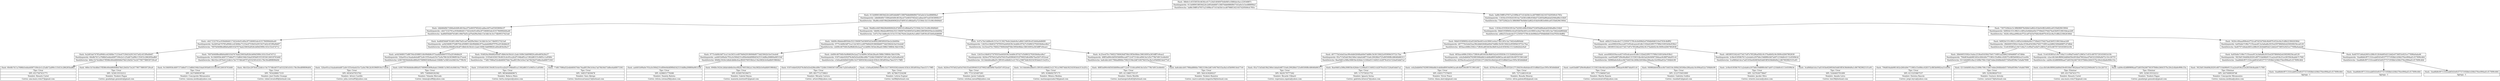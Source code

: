 digraph ArbolTiendas{
node[shape="record"];
node0xc000356d00[label="{Hash: 38b0e1c4555855fc4636ce417c24d1404007b4bf481e588fabc0acc22934887c|HashIzquierdo: 011b089018859d22fc2d95d4d687c5f6f76db6886f847543a0e3c5ee888f08a5|HashDerecho: 3a88c59fff1d7957a210f9bc471414d3fe1ecd0798853421657d29569cfc785e}" ];
node0xc000356c00[label="{Hash: 011b089018859d22fc2d95d4d687c5f6f76db6886f847543a0e3c5ee888f08a5|HashIzquierdo: 2dbfd6d0b71666afe0d9c4618acd75e665f76f2d2cadbacb97eaf3565800b1f7|HashDerecho: 58a86ce44f198d28d406062fcd7d09141e86da65a723364c1b131e06c49d9dd1}" ];
node0xc000356d00:f0->node0xc000356c00:f1
node0xc000356a00[label="{Hash: 2dbfd6d0b71666afe0d9c4618acd75e665f76f2d2cadbacb97eaf3565800b1f7|HashIzquierdo: c4d17232791ac930d46d4117d22e0e01e60a3f7166065ebc41f1784906d44a40|HashDerecho: 4ad84f5fdd67b5d81c08d7bd5cad7bd2f9a56dc13e3db14c3e17db09537423a8}" ];
node0xc000356c00:f0->node0xc000356a00:f1
node0xc000356600[label="{Hash: c4d17232791ac930d46d4117d22e0e01e60a3f7166065ebc41f1784906d44a40|HashIzquierdo: 0a2d03ab74785a994fcce434f4bc7121be47530d1b2915437a62c453f9a0b6f7|HashDerecho: 7697b040f8edf6b0af48103d7674ab23065faf026cb69d5990c163c55e47d712}" ];
node0xc000356a00:f0->node0xc000356600:f1
node0xc000341d80[label="{Hash: 0a2d03ab74785a994fcce434f4bc7121be47530d1b2915437a62c453f9a0b6f7|HashIzquierdo: 60e8b7411a7686b5edda449f7100e2e1c25afb72af90c135453c286285baffd1|HashDerecho: 46fec1b7dcdfde57ff386c60ebf60046d78d120d5b73e2477907788939729ca9}" ];
node0xc000356600:f0->node0xc000341d80:f1
node0xc000348900[label="{Hash: 60e8b7411a7686b5edda449f7100e2e1c25afb72af90c135453c286285baffd1|Tipo: Crear|DPI: 6517567431771|Nombre: Rosario Curiel|Correo: ana-mara.vela37@gmail.com}" ];
node0xc000341d80:f0->node0xc000348900:f1
node0xc000348a80[label="{Hash: 46fec1b7dcdfde57ff386c60ebf60046d78d120d5b73e2477907788939729ca9|Tipo: Crear|DPI: 3258135532212|Nombre: Teodoro Pagan|Correo: guadalupe.gonzales@gmail.com}" ];
node0xc000341d80:f2->node0xc000348a80:f1
node0xc000341e00[label="{Hash: 7697b040f8edf6b0af48103d7674ab23065faf026cb69d5990c163c55e47d712|HashIzquierdo: 9c1840956c4697375d6ef7115df64194b33da0395b853553f336126018763d40|HashDerecho: f4b1f2ec297fe4122db1e7dc75748cb87f7a0332581d161c78e30ed89f696d04}" ];
node0xc000356600:f2->node0xc000341e00:f1
node0xc000348c00[label="{Hash: 9c1840956c4697375d6ef7115df64194b33da0395b853553f336126018763d40|Tipo: Crear|DPI: 2437499939748|Nombre: Concepción Miramontes|Correo: ramona.medina@yahoo.com}" ];
node0xc000341e00:f0->node0xc000348c00:f1
node0xc000348e80[label="{Hash: f4b1f2ec297fe4122db1e7dc75748cb87f7a0332581d161c78e30ed89f696d04|Tipo: Crear|DPI: 7654288817219|Nombre: José Emilio Ocampo|Correo: rafael.lovato49@hotmail.com}" ];
node0xc000341e00:f2->node0xc000348e80:f1
node0xc000356680[label="{Hash: 4ad84f5fdd67b5d81c08d7bd5cad7bd2f9a56dc13e3db14c3e17db09537423a8|HashIzquierdo: ae0d346f6375df6704cd5088514fe99dfd6c975aada6d9b97f7f5a2f146dbb29|HashDerecho: 93d024a384d82e9edf7c8b6c0e56cb1c2adc1608c5dd098f2fca40ed65b28a57}" ];
node0xc000356a00:f2->node0xc000356680:f1
node0xc000341e80[label="{Hash: ae0d346f6375df6704cd5088514fe99dfd6c975aada6d9b97f7f5a2f146dbb29|HashIzquierdo: 32fae05ca14aaba6ebd872a9c1f35e4aeb35e72a9a78fc2b30396f916e37aeeb|HashDerecho: b38576936d4d4edf6fa937689693408a4adc3366fb7a1863c4c84616a77f9c92}" ];
node0xc000356680:f0->node0xc000341e80:f1
node0xc000349080[label="{Hash: 32fae05ca14aaba6ebd872a9c1f35e4aeb35e72a9a78fc2b30396f916e37aeeb|Tipo: Crear|DPI: 6934547953762|Nombre: Arturo Castillo|Correo: julia.correa95@yahoo.com}" ];
node0xc000341e80:f0->node0xc000349080:f1
node0xc000349600[label="{Hash: b38576936d4d4edf6fa937689693408a4adc3366fb7a1863c4c84616a77f9c92|Tipo: Crear|DPI: 7369949182582|Nombre: Yolanda Mercado|Correo: lolamojica90@yahoo.com}" ];
node0xc000341e80:f2->node0xc000349600:f1
node0xc000341f00[label="{Hash: 93d024a384d82e9edf7c8b6c0e56cb1c2adc1608c5dd098f2fca40ed65b28a57|HashIzquierdo: 2105d41836159cf633c4c05ca2b2f7c94bdf5ca11f62df6315c06f5cc1a9580c|HashDerecho: 77d817086af32edb460470de74aaf6539e3c0ea7ab76b56d75d8ee4a68075363}" ];
node0xc000356680:f2->node0xc000341f00:f1
node0xc000349b00[label="{Hash: 2105d41836159cf633c4c05ca2b2f7c94bdf5ca11f62df6315c06f5cc1a9580c|Tipo: Crear|DPI: 9854648469672|Nombre: Rebeca Mata|Correo: berta.enrquez@yahoo.com}" ];
node0xc000341f00:f0->node0xc000349b00:f1
node0xc000349f80[label="{Hash: 77d817086af32edb460470de74aaf6539e3c0ea7ab76b56d75d8ee4a68075363|Tipo: Crear|DPI: 1685373839478|Nombre: Sara Abrego|Correo: timoteocarranza15@hotmail.com}" ];
node0xc000341f00:f2->node0xc000349f80:f1
node0xc000356a80[label="{Hash: 58a86ce44f198d28d406062fcd7d09141e86da65a723364c1b131e06c49d9dd1|HashIzquierdo: 5db9fcc9bbded89564cf321394907b436005d1be8f42288589205be2e2bfd94e|HashDerecho: 3c07a74e1dd8ee0c315e15136276e6c2da6e9a1a8fd11bf030cd53d44a6d6680}" ];
node0xc000356c00:f2->node0xc000356a80:f1
node0xc000356700[label="{Hash: 5db9fcc9bbded89564cf321394907b436005d1be8f42288589205be2e2bfd94e|HashIzquierdo: 9775c4d0b3df73ca11dc5651ce4979d0d291860fdbf077dd25842b1be53eeb4f|HashDerecho: cb490c467040c9a98d620e2aa27a1dd90c345de28aa0c588b158864c3bb1038a}" ];
node0xc000356a80:f0->node0xc000356700:f1
node0xc000341f80[label="{Hash: 9775c4d0b3df73ca11dc5651ce4979d0d291860fdbf077dd25842b1be53eeb4f|HashIzquierdo: aa4401b99a0e793a3e590d231ef09e64d4f9f0d5425314df8a208f69a085334f|HashDerecho: 694fbc5024c2dfafcdb6bcfeacf82f276055fb2a134a58f2b3e9abfb919864b2}" ];
node0xc000356700:f0->node0xc000341f80:f1
node0xc000340280[label="{Hash: aa4401b99a0e793a3e590d231ef09e64d4f9f0d5425314df8a208f69a085334f|Tipo: Crear|DPI: 4298651779288|Nombre: Daniela Batista|Correo: leticia.corona29@yahoo.com}" ];
node0xc000341f80:f0->node0xc000340280:f1
node0xc000340e00[label="{Hash: 694fbc5024c2dfafcdb6bcfeacf82f276055fb2a134a58f2b3e9abfb919864b2|Tipo: Crear|DPI: 8358576539473|Nombre: Gabriel Reyna|Correo: manuela.moreno01@gmail.com}" ];
node0xc000341f80:f2->node0xc000340e00:f1
node0xc000356000[label="{Hash: cb490c467040c9a98d620e2aa27a1dd90c345de28aa0c588b158864c3bb1038a|HashIzquierdo: 0187e4de0292f76c8d5d3ed28bcd9fe73248c55060567cf61e8e7a2b5ed0a426|HashDerecho: e1b0aa82fd9d55b90c1b3736950362cb4e6c5f3b3c385d950aa7bee557c79ff5}" ];
node0xc000356700:f2->node0xc000356000:f1
node0xc000341900[label="{Hash: 0187e4de0292f76c8d5d3ed28bcd9fe73248c55060567cf61e8e7a2b5ed0a426|Tipo: Crear|DPI: 8917712739821|Nombre: Micaela Carrera|Correo: arturo30@yahoo.com}" ];
node0xc000356000:f0->node0xc000341900:f1
node0xc000356380[label="{Hash: e1b0aa82fd9d55b90c1b3736950362cb4e6c5f3b3c385d950aa7bee557c79ff5|Tipo: Crear|DPI: 4278637254298|Nombre: Leticia Espinal|Correo: luz08@hotmail.com}" ];
node0xc000356000:f2->node0xc000356380:f1
node0xc000356780[label="{Hash: 3c07a74e1dd8ee0c315e15136276e6c2da6e9a1a8fd11bf030cd53d44a6d6680|HashIzquierdo: 12b55ce34b83275f785f1beb92639c3edd0e3f7427cf3d9632792636d4acd6a7|HashDerecho: 4c25eed7fcc766f227f40626df7f4b19f5fe08dec58616093a3654fff7e9eae2}" ];
node0xc000356a80:f2->node0xc000356780:f1
node0xc000356080[label="{Hash: 12b55ce34b83275f785f1beb92639c3edd0e3f7427cf3d9632792636d4acd6a7|HashIzquierdo: fd20ecf787b023a05d7641f5ad5f9040352f790f25dfe4f9b7faef267c952ead|HashDerecho: 1fc14deb6ea8bef1c3f9181ed4b821e21761a196f74db30254393deb313e2f1a}" ];
node0xc000356780:f0->node0xc000356080:f1
node0xc000356d80[label="{Hash: fd20ecf787b023a05d7641f5ad5f9040352f790f25dfe4f9b7faef267c952ead|Tipo: Crear|DPI: 7731325497283|Nombre: Javier Gallardo|Correo: esteban.mesa04@yahoo.com}" ];
node0xc000356080:f0->node0xc000356d80:f1
node0xc000357700[label="{Hash: 1fc14deb6ea8bef1c3f9181ed4b821e21761a196f74db30254393deb313e2f1a|Tipo: Crear|DPI: 9198492787175|Nombre: Mónica Medina|Correo: marianaquezada19@gmail.com}" ];
node0xc000356080:f2->node0xc000357700:f1
node0xc000356100[label="{Hash: 4c25eed7fcc766f227f40626df7f4b19f5fe08dec58616093a3654fff7e9eae2|HashIzquierdo: 48ff1bd90c64f565fd0f9eea6f712c673144ca09414e1d5e779b7d913ce8e641|HashDerecho: ba6cddccb01798da8f66bc70823194e2d67e9479d1f3ac8a1ef3b90614eb77e0}" ];
node0xc000356780:f2->node0xc000356100:f1
node0xc000364000[label="{Hash: 48ff1bd90c64f565fd0f9eea6f712c673144ca09414e1d5e779b7d913ce8e641|Tipo: Crear|DPI: 4113885755137|Nombre: Gloria Murillo|Correo: marianoperalta62@hotmail.com}" ];
node0xc000356100:f0->node0xc000364000:f1
node0xc000364880[label="{Hash: ba6cddccb01798da8f66bc70823194e2d67e9479d1f3ac8a1ef3b90614eb77e0|Tipo: Crear|DPI: 5641418269227|Nombre: Teodoro Ramírez|Correo: marco-antonio.longoria34@hotmail.com}" ];
node0xc000356100:f2->node0xc000364880:f1
node0xc000356c80[label="{Hash: 3a88c59fff1d7957a210f9bc471414d3fe1ecd0798853421657d29569cfc785e|HashIzquierdo: 11834ccf193f241f014a75d383c4f8c056bd7524f5faf84a6a62046a86e334b9|HashDerecho: 7307520b2ec5c3ff40f6879e0b8e5a862c03de9cff43e660ca0535b82961900d}" ];
node0xc000356d00:f2->node0xc000356c80:f1
node0xc000356b00[label="{Hash: 11834ccf193f241f014a75d383c4f8c056bd7524f5faf84a6a62046a86e334b9|HashIzquierdo: 84b610589692c42a052bf3be401ecb18061ee4a274b1265c3ac7d42efa860ddd|HashDerecho: a6fb2533edee4e57125956757f0c4cfe698d2ef769db6fd631fed783fc4bff92}" ];
node0xc000356c80:f0->node0xc000356b00:f1
node0xc000356800[label="{Hash: 84b610589692c42a052bf3be401ecb18061ee4a274b1265c3ac7d42efa860ddd|HashIzquierdo: d07775b3ebd1bac90e4db02648ab0b47dd86c5b36158422e95909d19752c7fae|HashDerecho: 485bace688c2582cc72ffc8caf65443bc8b81fa2e4185836c15132d0d2b2e9a9}" ];
node0xc000356b00:f0->node0xc000356800:f1
node0xc000356180[label="{Hash: d07775b3ebd1bac90e4db02648ab0b47dd86c5b36158422e95909d19752c7fae|HashIzquierdo: 85a715d5dd19b2366e1ddafcb8f733a6c2902ffeb725e80500f8c48646b86313|HashDerecho: fbae9d61a588a30803bc426dec1230fa451144921cb2879cd1b1524a65ddd7a2}" ];
node0xc000356800:f0->node0xc000356180:f1
node0xc000365080[label="{Hash: 85a715d5dd19b2366e1ddafcb8f733a6c2902ffeb725e80500f8c48646b86313|Tipo: Crear|DPI: 9429179777262|Nombre: Ricardo Ulibarri|Correo: esperanza.zapata@yahoo.com}" ];
node0xc000356180:f0->node0xc000365080:f1
node0xc000378800[label="{Hash: fbae9d61a588a30803bc426dec1230fa451144921cb2879cd1b1524a65ddd7a2|Tipo: Crear|DPI: 1175759321752|Nombre: Ignacio Serna|Correo: gabriela.briseo27@yahoo.com}" ];
node0xc000356180:f2->node0xc000378800:f1
node0xc000356200[label="{Hash: 485bace688c2582cc72ffc8caf65443bc8b81fa2e4185836c15132d0d2b2e9a9|HashIzquierdo: cefa2bdb60d7929f0306bd6b3cdd4bdf0054d965aca8c4d0100c897f15961d40|HashDerecho: d250ac4caa2a2cd1d352b127126d16ce8a0abcd531d8bb52aec595e383d4dbb8}" ];
node0xc000356800:f2->node0xc000356200:f1
node0xc000379f00[label="{Hash: cefa2bdb60d7929f0306bd6b3cdd4bdf0054d965aca8c4d0100c897f15961d40|Tipo: Crear|DPI: 4365177376655|Nombre: Víctor Ponce|Correo: diana.alarcn@gmail.com}" ];
node0xc000356200:f0->node0xc000379f00:f1
node0xc00038b580[label="{Hash: d250ac4caa2a2cd1d352b127126d16ce8a0abcd531d8bb52aec595e383d4dbb8|Tipo: Crear|DPI: 7271248319126|Nombre: Rosalia Monroy|Correo: olivia.palomo82@gmail.com}" ];
node0xc000356200:f2->node0xc00038b580:f1
node0xc000356880[label="{Hash: a6fb2533edee4e57125956757f0c4cfe698d2ef769db6fd631fed783fc4bff92|HashIzquierdo: aeee0082430acea457e95edcaeee41dfe11f2bd22f9575789b31691b04e938e2|HashDerecho: c683f055342cb573d17e87e7852f6ad582c9c37ba6b92c9e3009cd2847802838}" ];
node0xc000356b00:f2->node0xc000356880:f1
node0xc000356280[label="{Hash: aeee0082430acea457e95edcaeee41dfe11f2bd22f9575789b31691b04e938e2|HashIzquierdo: eae65bd8f72f9e06a8b4131558314bc6b5ab2fe0496728daae9c88f7dda951c6|HashDerecho: 049f6fa6e0e8cec0b7544554c269b2265f4be28faa4a14c094ad52a7304b0c90}" ];
node0xc000356880:f0->node0xc000356280:f1
node0xc000392b80[label="{Hash: eae65bd8f72f9e06a8b4131558314bc6b5ab2fe0496728daae9c88f7dda951c6|Tipo: Crear|DPI: 7771566947243|Nombre: Martín Ramón|Correo: carlosmontalvo05@yahoo.com}" ];
node0xc000356280:f0->node0xc000392b80:f1
node0xc000398100[label="{Hash: 049f6fa6e0e8cec0b7544554c269b2265f4be28faa4a14c094ad52a7304b0c90|Tipo: Crear|DPI: 2123735653995|Nombre: Gabriela Guillen|Correo: claudia61@gmail.com}" ];
node0xc000356280:f2->node0xc000398100:f1
node0xc000356300[label="{Hash: c683f055342cb573d17e87e7852f6ad582c9c37ba6b92c9e3009cd2847802838|HashIzquierdo: 2c0bc61858b7611a2eda6ca507b6e19d8f80c8d7ab97c21fdd0c4113c6509b3d|HashDerecho: 3caf46fab1dca7ad5165be826856d5dd03ff3438d46d9a1c8679f298251f1a95}" ];
node0xc000356880:f2->node0xc000356300:f1
node0xc000399600[label="{Hash: 2c0bc61858b7611a2eda6ca507b6e19d8f80c8d7ab97c21fdd0c4113c6509b3d|Tipo: Crear|DPI: 3237636778647|Nombre: Jacobo Olivo|Correo: ernesto.macas@yahoo.com}" ];
node0xc000356300:f0->node0xc000399600:f1
node0xc0003a2a80[label="{Hash: 3caf46fab1dca7ad5165be826856d5dd03ff3438d46d9a1c8679f298251f1a95|Tipo: Crear|DPI: 5244465791499|Nombre: Amalia Leiva|Correo: luis39@hotmail.com}" ];
node0xc000356300:f2->node0xc0003a2a80:f1
node0xc000356b80[label="{Hash: 7307520b2ec5c3ff40f6879e0b8e5a862c03de9cff43e660ca0535b82961900d|HashIzquierdo: 0d9f24c531c9821cc485a5e0db4a04c5750bd2370d27ba43b95518610deae2d9|HashDerecho: 3426cc49aaa906edcf752ca87d25d7fd4c6b497fc452ec8a31d8b2238426384d}" ];
node0xc000356c80:f2->node0xc000356b80:f1
node0xc000356900[label="{Hash: 0d9f24c531c9821cc485a5e0db4a04c5750bd2370d27ba43b95518610deae2d9|HashIzquierdo: 2fb640f33582e14afac2536a45430b27b01716f01aa2d862349dd68f7c47d8de|HashDerecho: 51e6185f83a1c9e7c44a7c1e99af7ee6d7c2865e7c455c487f5720165001b10b}" ];
node0xc000356b80:f0->node0xc000356900:f1
node0xc000356400[label="{Hash: 2fb640f33582e14afac2536a45430b27b01716f01aa2d862349dd68f7c47d8de|HashIzquierdo: 794d834abb981402e260cb9e771983c55ef84cc028372cf8f3b0082ea51ee00c|HashDerecho: f211b0d085c8ac21498e706c15b67ebbe264fbb4bf57569a0f596e7e0a8d7898}" ];
node0xc000356900:f0->node0xc000356400:f1
node0xc0003a3e80[label="{Hash: 794d834abb981402e260cb9e771983c55ef84cc028372cf8f3b0082ea51ee00c|Tipo: Crear|DPI: 6115255867537|Nombre: Dorotea Rascón|Correo: jorge.leyva@yahoo.com}" ];
node0xc000356400:f0->node0xc0003a3e80:f1
node0xc0003ad200[label="{Hash: f211b0d085c8ac21498e706c15b67ebbe264fbb4bf57569a0f596e7e0a8d7898|Tipo: Crear|DPI: 5239298267533|Nombre: Gustavo Arreola|Correo: carmen73@hotmail.com}" ];
node0xc000356400:f2->node0xc0003ad200:f1
node0xc000356480[label="{Hash: 51e6185f83a1c9e7c44a7c1e99af7ee6d7c2865e7c455c487f5720165001b10b|HashIzquierdo: e2accfb1b8cf8f062dd84d59e4916bd7802daed7b63222949a9d72c1fcc26755|HashDerecho: eab9ec42d88989faad72d035b246736197846e2464357bc20e2cfda6e906c33a}" ];
node0xc000356900:f2->node0xc000356480:f1
node0xc0003b4500[label="{Hash: e2accfb1b8cf8f062dd84d59e4916bd7802daed7b63222949a9d72c1fcc26755|Tipo: Eliminar|DPI: 6517567431771|Nombre: Rosario Curiel|Correo: ana-mara.vela37@gmail.com}" ];
node0xc000356480:f0->node0xc0003b4500:f1
node0xc0003b5e00[label="{Hash: eab9ec42d88989faad72d035b246736197846e2464357bc20e2cfda6e906c33a|Tipo: Eliminar|DPI: 3258135532212|Nombre: Teodoro Pagan|Correo: guadalupe.gonzales@gmail.com}" ];
node0xc000356480:f2->node0xc0003b5e00:f1
node0xc000356980[label="{Hash: 3426cc49aaa906edcf752ca87d25d7fd4c6b497fc452ec8a31d8b2238426384d|HashIzquierdo: 4a95fa6e7c96e7135eaea913a3a6adfa3035ed3978849d2eb50f20825bcad129|HashDerecho: 8a40707cb6ab2601e288c012fc6dd95d212dd2e0736f55e925ce77698a0ada46}" ];
node0xc000356b80:f2->node0xc000356980:f1
node0xc000356500[label="{Hash: 4a95fa6e7c96e7135eaea913a3a6adfa3035ed3978849d2eb50f20825bcad129|HashIzquierdo: 3923bf130d49b20291e8f751bb96b9131aa2ea918e21ee28358c8aabfe7c7f40|HashDerecho: 1bad6b8cf97131fceab8543e81f7757195fbb1d36b376ee994ad1cf17699c464}" ];
node0xc000356980:f0->node0xc000356500:f1
node0xc000341b80[label="{Hash: 3923bf130d49b20291e8f751bb96b9131aa2ea918e21ee28358c8aabfe7c7f40|Tipo: Eliminar|DPI: 2437499939748|Nombre: Concepción Miramontes|Correo: ramona.medina@yahoo.com}" ];
node0xc000356500:f0->node0xc000341b80:f1
node0xc000341c00[label="{Hash: 1bad6b8cf97131fceab8543e81f7757195fbb1d36b376ee994ad1cf17699c464|Agrega: -1}" ];
node0xc000356500:f2->node0xc000341c00:f1
node0xc000356580[label="{Hash: 8a40707cb6ab2601e288c012fc6dd95d212dd2e0736f55e925ce77698a0ada46|HashIzquierdo: 1bad6b8cf97131fceab8543e81f7757195fbb1d36b376ee994ad1cf17699c464|HashDerecho: 1bad6b8cf97131fceab8543e81f7757195fbb1d36b376ee994ad1cf17699c464}" ];
node0xc000356980:f2->node0xc000356580:f1
node0xc000341c80[label="{Hash: 1bad6b8cf97131fceab8543e81f7757195fbb1d36b376ee994ad1cf17699c464|Agrega: -1}" ];
node0xc000356580:f0->node0xc000341c80:f1
node0xc000341d00[label="{Hash: 1bad6b8cf97131fceab8543e81f7757195fbb1d36b376ee994ad1cf17699c464|Agrega: -1}" ];
node0xc000356580:f2->node0xc000341d00:f1
}
